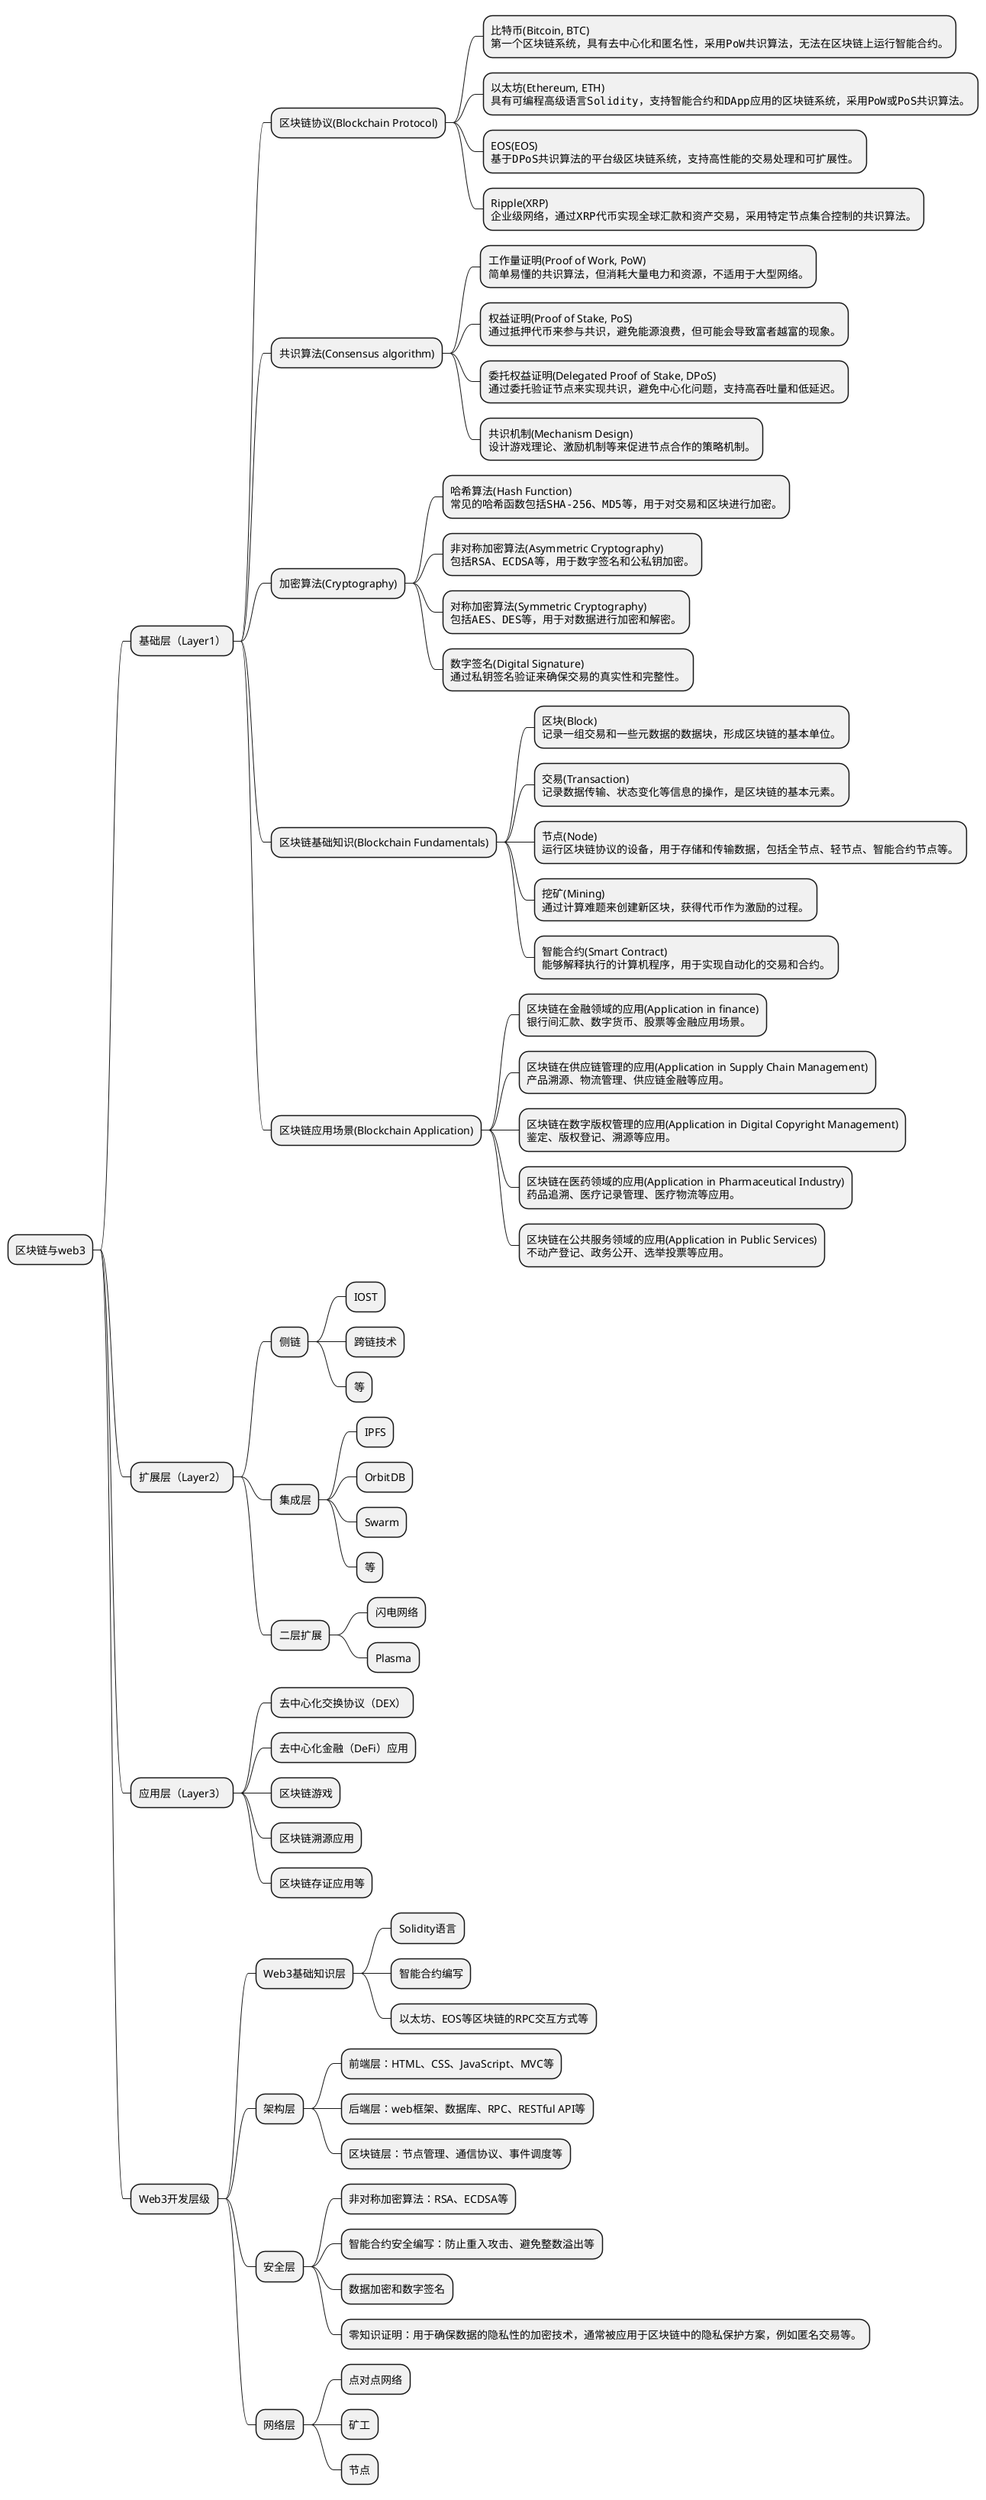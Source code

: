@startmindmap
* 区块链与web3

** 基础层（Layer1）
*** 区块链协议(Blockchain Protocol)
****:比特币(Bitcoin, BTC)
<code>
第一个区块链系统，具有去中心化和匿名性，采用PoW共识算法，无法在区块链上运行智能合约。
</code>;
****:以太坊(Ethereum, ETH)
<code>
具有可编程高级语言Solidity，支持智能合约和DApp应用的区块链系统，采用PoW或PoS共识算法。
</code>;
****:EOS(EOS)
<code>
基于DPoS共识算法的平台级区块链系统，支持高性能的交易处理和可扩展性。
</code>;
****:Ripple(XRP)
<code>
企业级网络，通过XRP代币实现全球汇款和资产交易，采用特定节点集合控制的共识算法。
</code>;
*** 共识算法(Consensus algorithm)
****:工作量证明(Proof of Work, PoW)
<code>
简单易懂的共识算法，但消耗大量电力和资源，不适用于大型网络。
</code>;
****:权益证明(Proof of Stake, PoS)
<code>
通过抵押代币来参与共识，避免能源浪费，但可能会导致富者越富的现象。
</code>;
****:委托权益证明(Delegated Proof of Stake, DPoS)
<code>
通过委托验证节点来实现共识，避免中心化问题，支持高吞吐量和低延迟。
</code>;
****:共识机制(Mechanism Design)
<code>
设计游戏理论、激励机制等来促进节点合作的策略机制。
</code>;
*** 加密算法(Cryptography)
****:哈希算法(Hash Function)
<code>
常见的哈希函数包括SHA-256、MD5等，用于对交易和区块进行加密。
</code>;
****:非对称加密算法(Asymmetric Cryptography)
<code>
包括RSA、ECDSA等，用于数字签名和公私钥加密。
</code>;
****:对称加密算法(Symmetric Cryptography)
<code>
包括AES、DES等，用于对数据进行加密和解密。
</code>;
****:数字签名(Digital Signature)
<code>
通过私钥签名验证来确保交易的真实性和完整性。
</code>;
*** 区块链基础知识(Blockchain Fundamentals)
****:区块(Block)
<code>
记录一组交易和一些元数据的数据块，形成区块链的基本单位。
</code>;
****:交易(Transaction)
<code>
记录数据传输、状态变化等信息的操作，是区块链的基本元素。
</code>;
****:节点(Node)
<code>
运行区块链协议的设备，用于存储和传输数据，包括全节点、轻节点、智能合约节点等。
</code>;
****:挖矿(Mining)
<code>
通过计算难题来创建新区块，获得代币作为激励的过程。
</code>;
****:智能合约(Smart Contract)
<code>
能够解释执行的计算机程序，用于实现自动化的交易和合约。
</code>;
*** 区块链应用场景(Blockchain Application)
****:区块链在金融领域的应用(Application in finance)
<code>
银行间汇款、数字货币、股票等金融应用场景。
</code>;
****:区块链在供应链管理的应用(Application in Supply Chain Management)
<code>
产品溯源、物流管理、供应链金融等应用。
</code>;
****:区块链在数字版权管理的应用(Application in Digital Copyright Management)
<code>
鉴定、版权登记、溯源等应用。
</code>;
****:区块链在医药领域的应用(Application in Pharmaceutical Industry)
<code>
药品追溯、医疗记录管理、医疗物流等应用。
</code>;
****:区块链在公共服务领域的应用(Application in Public Services)
<code>
不动产登记、政务公开、选举投票等应用。
</code>;

** 扩展层（Layer2）
*** 侧链
**** IOST
**** 跨链技术
**** 等
*** 集成层
**** IPFS
**** OrbitDB
**** Swarm
**** 等
*** 二层扩展
**** 闪电网络
**** Plasma

** 应用层（Layer3）
*** 去中心化交换协议（DEX）
*** 去中心化金融（DeFi）应用
*** 区块链游戏
*** 区块链溯源应用
*** 区块链存证应用等

** Web3开发层级
*** Web3基础知识层
**** Solidity语言
**** 智能合约编写
**** 以太坊、EOS等区块链的RPC交互方式等
*** 架构层
**** 前端层：HTML、CSS、JavaScript、MVC等
**** 后端层：web框架、数据库、RPC、RESTful API等
**** 区块链层：节点管理、通信协议、事件调度等
*** 安全层
**** 非对称加密算法：RSA、ECDSA等
**** 智能合约安全编写：防止重入攻击、避免整数溢出等
**** 数据加密和数字签名
**** 零知识证明：用于确保数据的隐私性的加密技术，通常被应用于区块链中的隐私保护方案，例如匿名交易等。
*** 网络层
**** 点对点网络
**** 矿工
**** 节点
@endmindmap